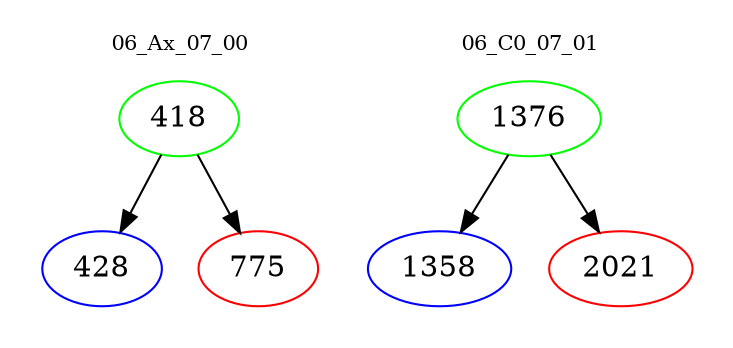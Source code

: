 digraph{
subgraph cluster_0 {
color = white
label = "06_Ax_07_00";
fontsize=10;
T0_418 [label="418", color="green"]
T0_418 -> T0_428 [color="black"]
T0_428 [label="428", color="blue"]
T0_418 -> T0_775 [color="black"]
T0_775 [label="775", color="red"]
}
subgraph cluster_1 {
color = white
label = "06_C0_07_01";
fontsize=10;
T1_1376 [label="1376", color="green"]
T1_1376 -> T1_1358 [color="black"]
T1_1358 [label="1358", color="blue"]
T1_1376 -> T1_2021 [color="black"]
T1_2021 [label="2021", color="red"]
}
}
